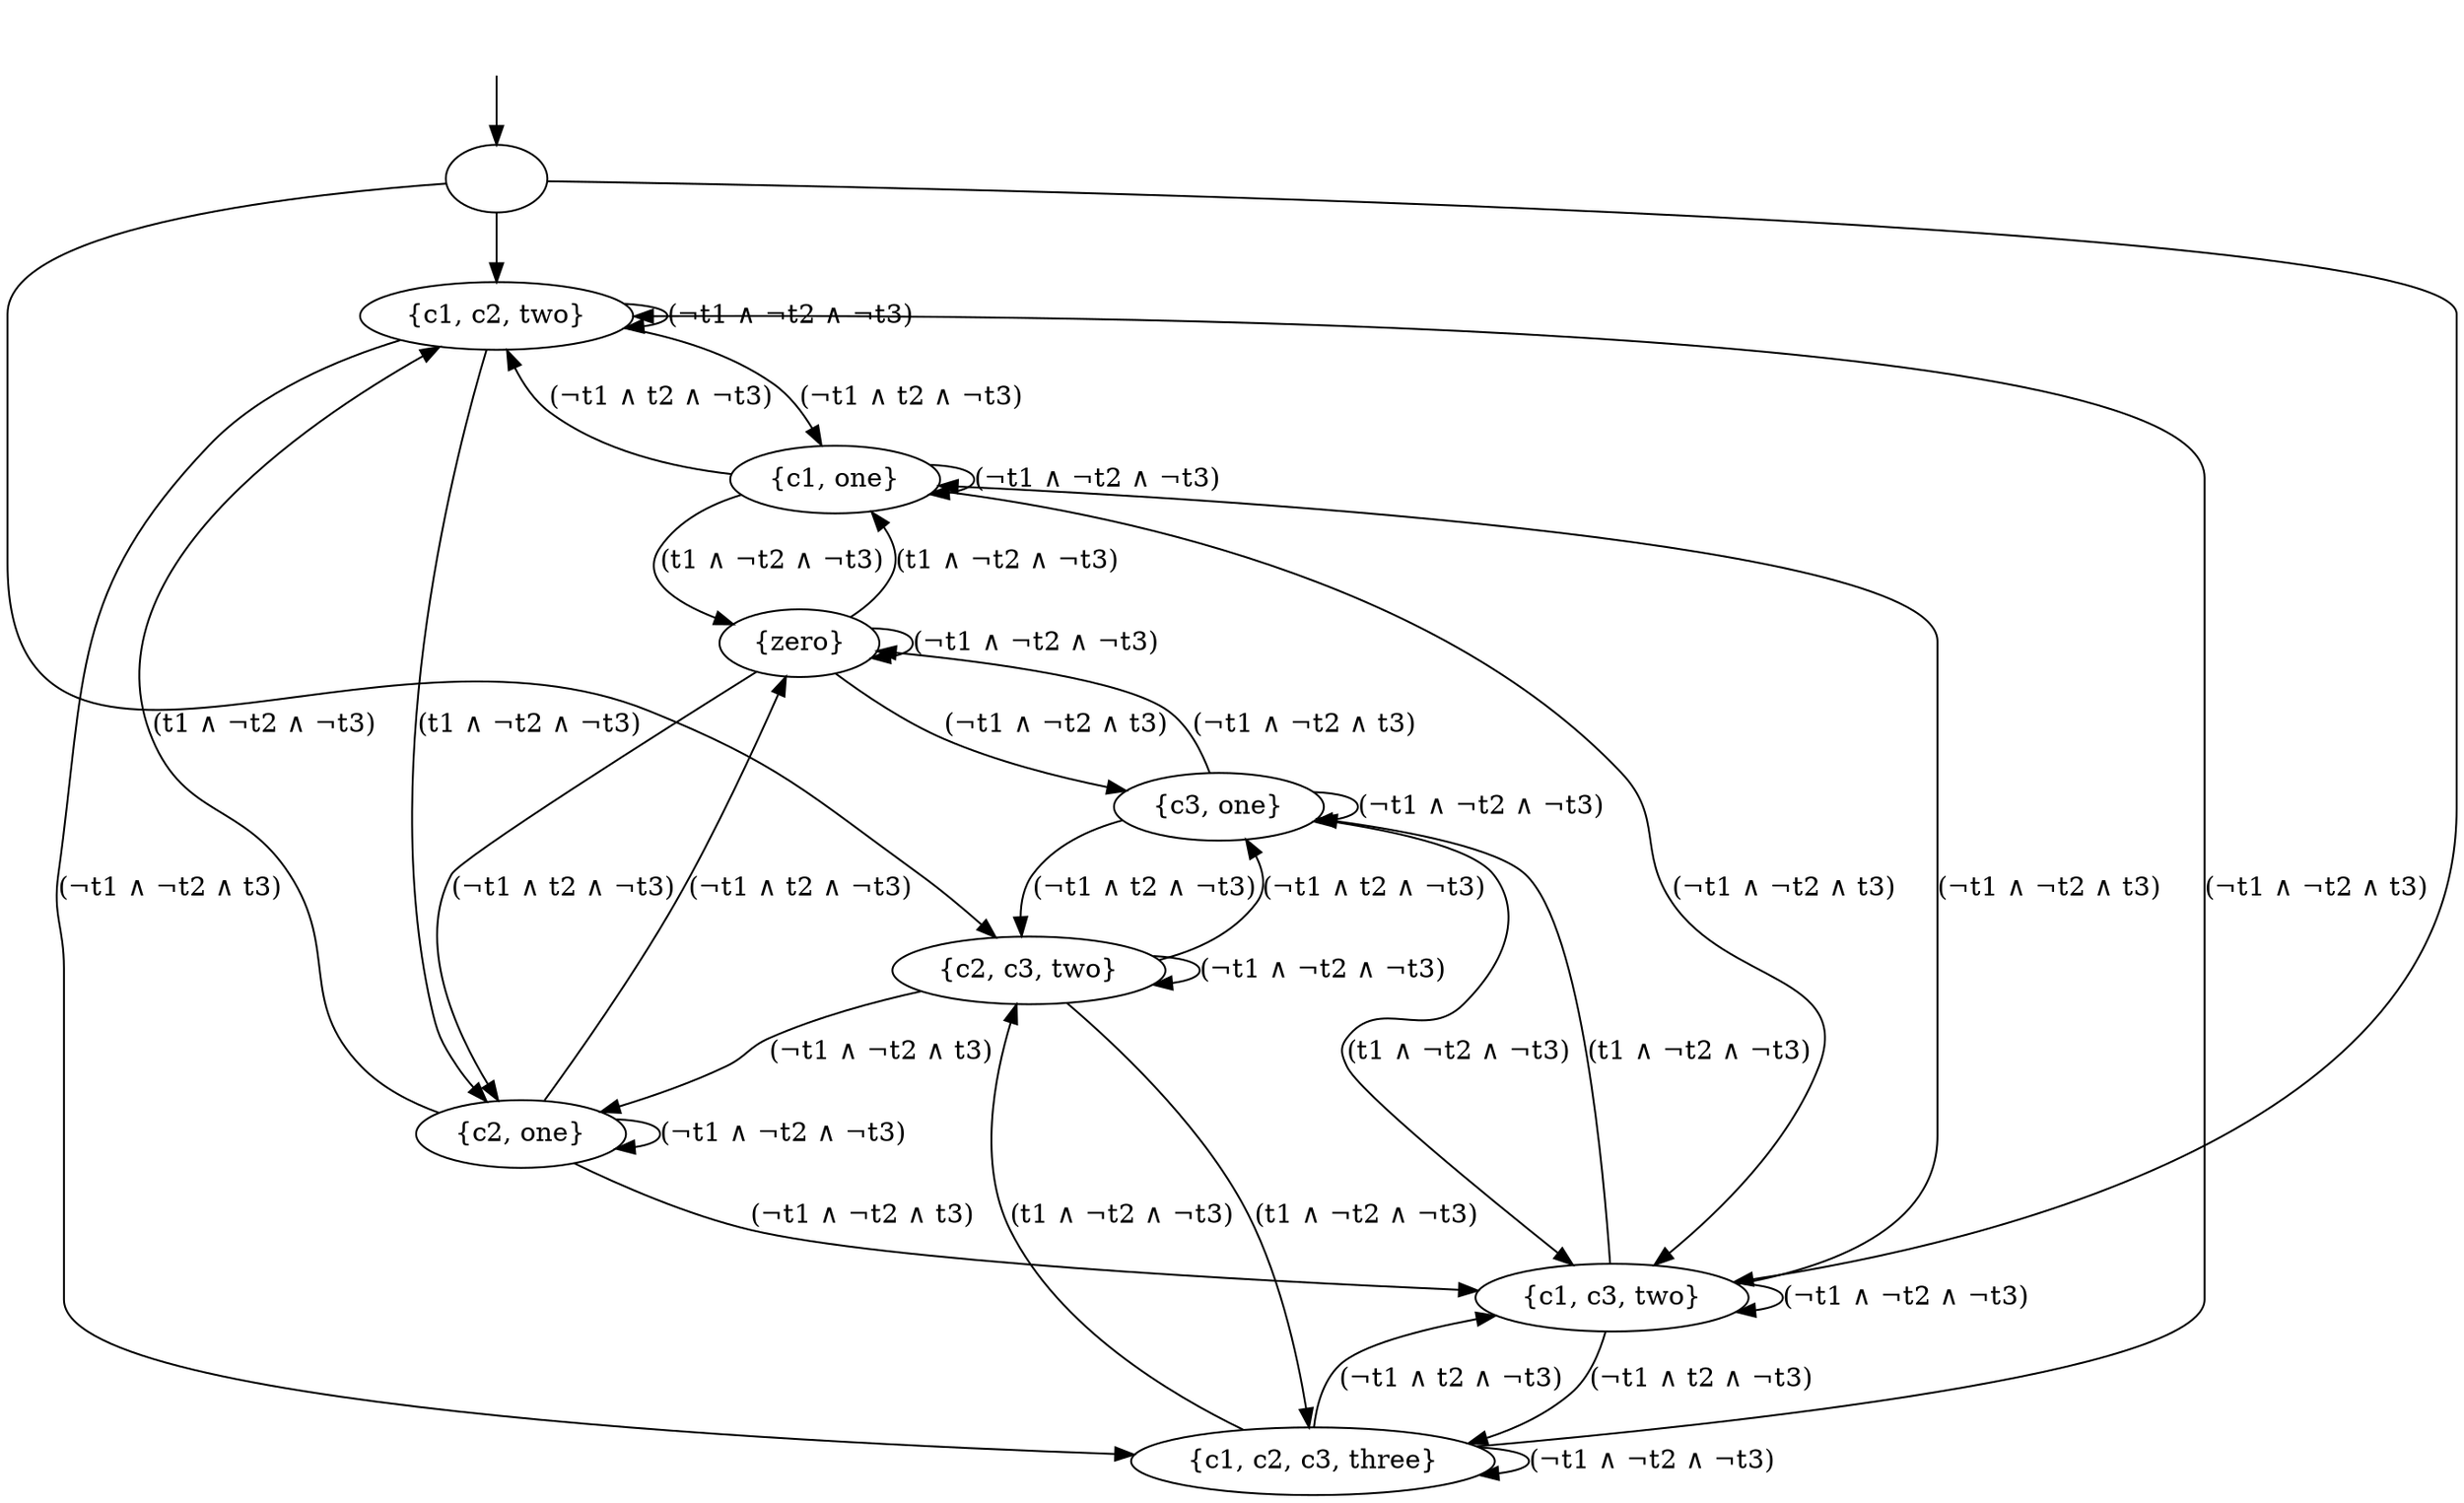 digraph graphname {
        _init [style="invis"];
        _init -> s0[label=""];
        s0[label=""];
        s1[label="{zero}"];
        s2[label="{c1, one}"];
        s3[label="{c2, one}"];
        s4[label="{c3, one}"];
        s5[label="{c1, c2, two}"];
        s6[label="{c1, c3, two}"];
        s7[label="{c2, c3, two}"];
        s8[label="{c1, c2, c3, three}"];
        s0 -> s5 [label=""];
        s0 -> s6 [label=""];
        s0 -> s7 [label=""];
        s1 -> s1 [label="(¬t1 ∧ ¬t2 ∧ ¬t3)"];
        s2 -> s2 [label="(¬t1 ∧ ¬t2 ∧ ¬t3)"];
        s3 -> s3 [label="(¬t1 ∧ ¬t2 ∧ ¬t3)"];
        s4 -> s4 [label="(¬t1 ∧ ¬t2 ∧ ¬t3)"];
        s5 -> s5 [label="(¬t1 ∧ ¬t2 ∧ ¬t3)"];
        s6 -> s6 [label="(¬t1 ∧ ¬t2 ∧ ¬t3)"];
        s7 -> s7 [label="(¬t1 ∧ ¬t2 ∧ ¬t3)"];
        s8 -> s8 [label="(¬t1 ∧ ¬t2 ∧ ¬t3)"];
        s1 -> s2 [label="(t1 ∧ ¬t2 ∧ ¬t3)"];
        s2 -> s1 [label="(t1 ∧ ¬t2 ∧ ¬t3)"];
        s3 -> s5 [label="(t1 ∧ ¬t2 ∧ ¬t3)"];
        s4 -> s6 [label="(t1 ∧ ¬t2 ∧ ¬t3)"];
        s5 -> s3 [label="(t1 ∧ ¬t2 ∧ ¬t3)"];
        s6 -> s4 [label="(t1 ∧ ¬t2 ∧ ¬t3)"];
        s7 -> s8 [label="(t1 ∧ ¬t2 ∧ ¬t3)"];
        s8 -> s7 [label="(t1 ∧ ¬t2 ∧ ¬t3)"];
        s1 -> s3 [label="(¬t1 ∧ t2 ∧ ¬t3)"];
        s2 -> s5 [label="(¬t1 ∧ t2 ∧ ¬t3)"];
        s3 -> s1 [label="(¬t1 ∧ t2 ∧ ¬t3)"];
        s4 -> s7 [label="(¬t1 ∧ t2 ∧ ¬t3)"];
        s5 -> s2 [label="(¬t1 ∧ t2 ∧ ¬t3)"];
        s6 -> s8 [label="(¬t1 ∧ t2 ∧ ¬t3)"];
        s7 -> s4 [label="(¬t1 ∧ t2 ∧ ¬t3)"];
        s8 -> s6 [label="(¬t1 ∧ t2 ∧ ¬t3)"];
        s1 -> s4 [label="(¬t1 ∧ ¬t2 ∧ t3)"];
        s2 -> s6 [label="(¬t1 ∧ ¬t2 ∧ t3)"];
        s3 -> s6 [label="(¬t1 ∧ ¬t2 ∧ t3)"];
        s4 -> s1 [label="(¬t1 ∧ ¬t2 ∧ t3)"];
        s5 -> s8 [label="(¬t1 ∧ ¬t2 ∧ t3)"];
        s6 -> s2 [label="(¬t1 ∧ ¬t2 ∧ t3)"];
        s7 -> s3 [label="(¬t1 ∧ ¬t2 ∧ t3)"];
        s8 -> s5 [label="(¬t1 ∧ ¬t2 ∧ t3)"];
}
